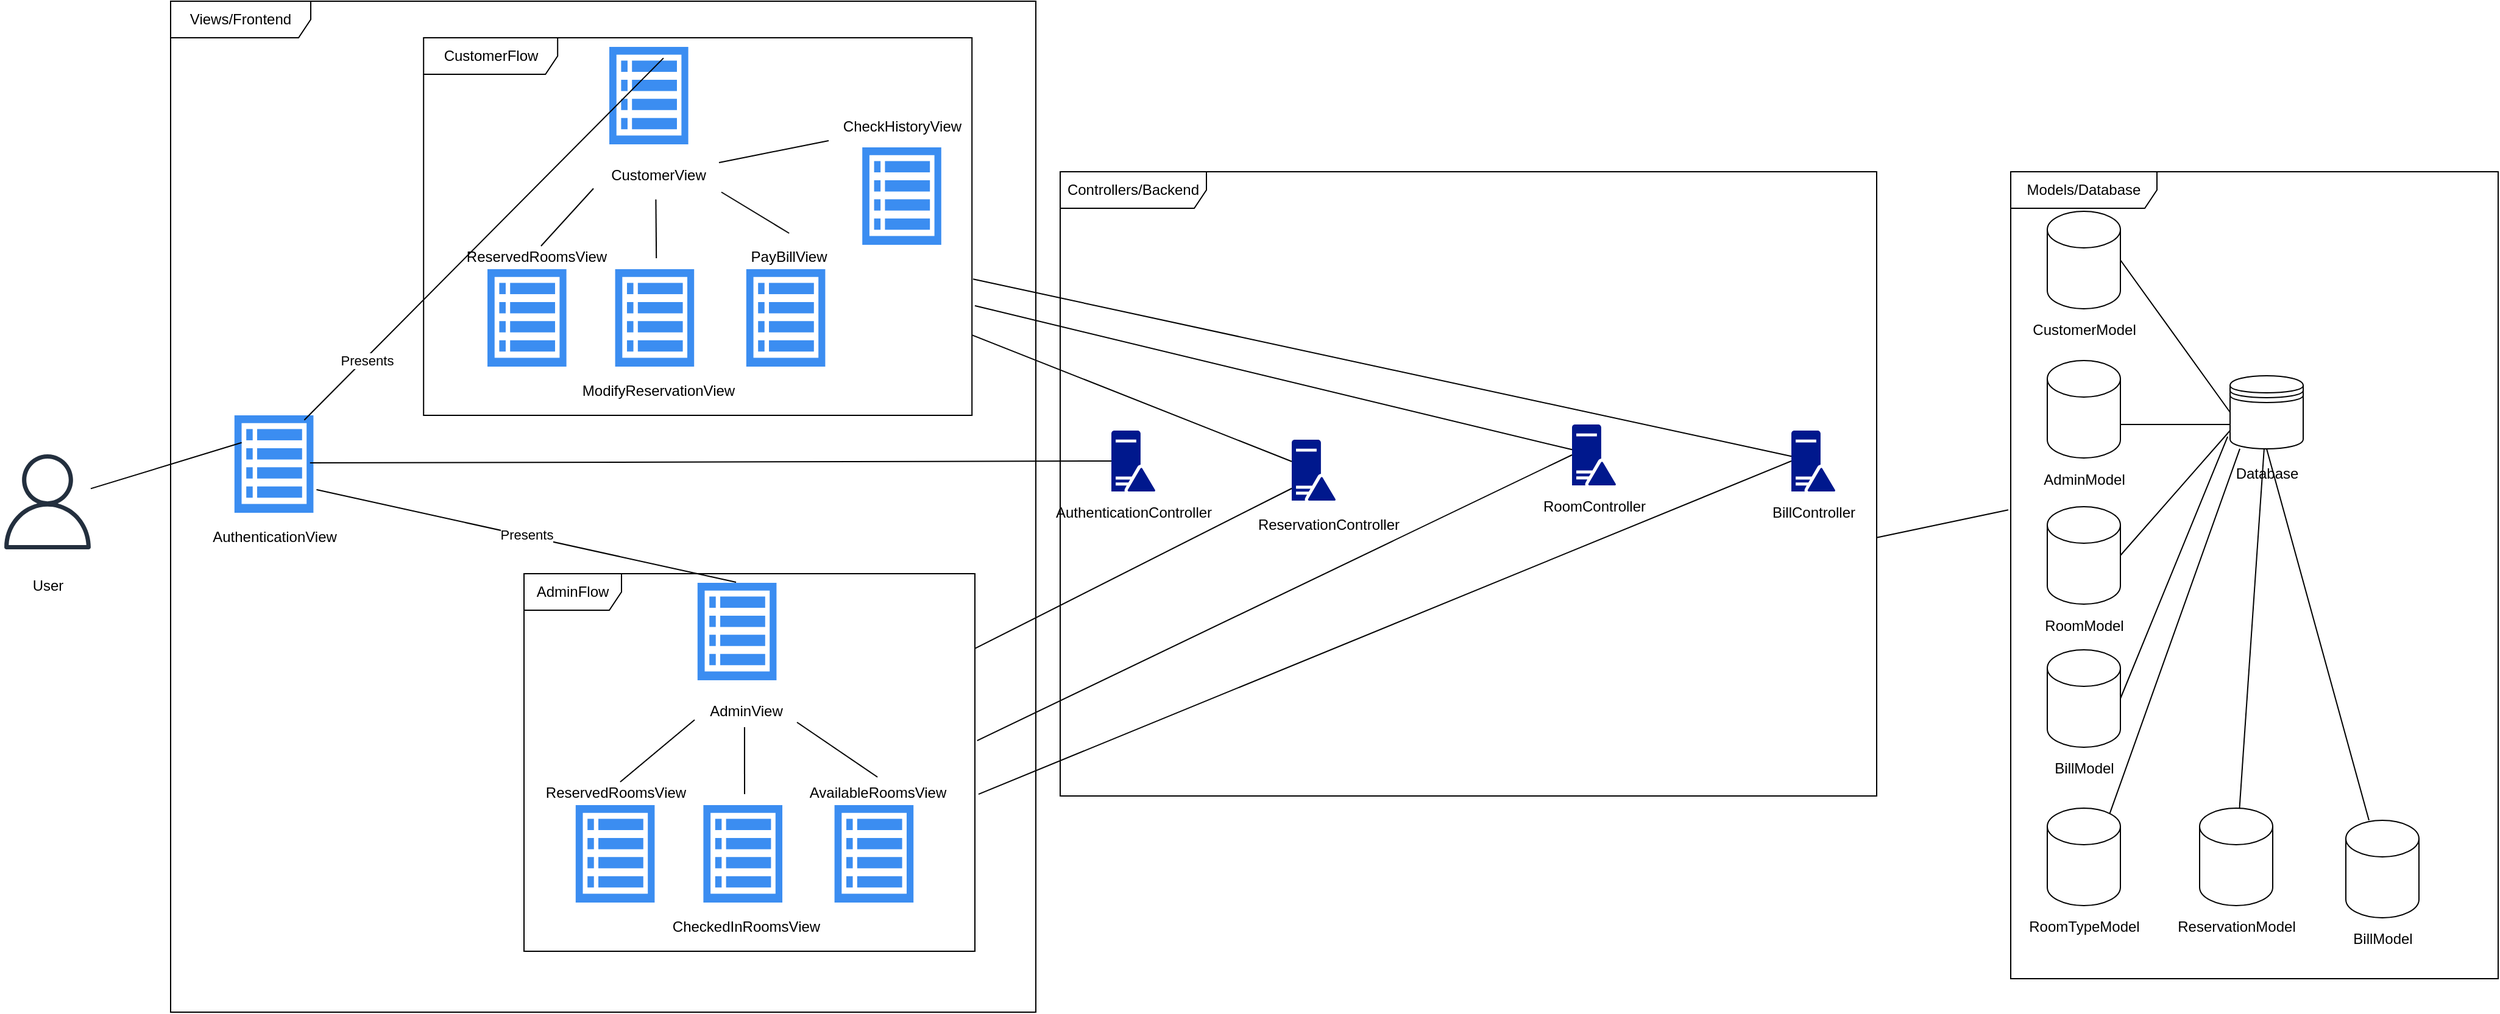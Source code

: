 <mxfile version="20.2.3" type="device"><diagram id="YqlYqBx09HKFPwsLYGVE" name="Page-1"><mxGraphModel dx="3749" dy="3063" grid="1" gridSize="10" guides="1" tooltips="1" connect="1" arrows="1" fold="1" page="1" pageScale="1" pageWidth="1100" pageHeight="850" math="0" shadow="0"><root><mxCell id="0"/><mxCell id="1" parent="0"/><mxCell id="b08MjV1K-iMLhHZiKnKe-13" value="Views/Frontend" style="shape=umlFrame;whiteSpace=wrap;html=1;width=115;height=30;" parent="1" vertex="1"><mxGeometry x="420" y="-170" width="710" height="830" as="geometry"/></mxCell><mxCell id="b08MjV1K-iMLhHZiKnKe-49" value="Models/Database" style="shape=umlFrame;whiteSpace=wrap;html=1;width=120;height=30;" parent="1" vertex="1"><mxGeometry x="1930" y="-30" width="400" height="662.5" as="geometry"/></mxCell><mxCell id="b08MjV1K-iMLhHZiKnKe-35" value="AdminFlow" style="shape=umlFrame;whiteSpace=wrap;html=1;width=80;height=30;" parent="1" vertex="1"><mxGeometry x="710" y="300" width="370" height="310" as="geometry"/></mxCell><mxCell id="b08MjV1K-iMLhHZiKnKe-22" value="Controllers/Backend" style="shape=umlFrame;whiteSpace=wrap;html=1;width=120;height=30;" parent="1" vertex="1"><mxGeometry x="1150" y="-30" width="670" height="512.5" as="geometry"/></mxCell><mxCell id="b08MjV1K-iMLhHZiKnKe-2" value="" style="html=1;aspect=fixed;strokeColor=none;shadow=0;align=center;verticalAlign=top;fillColor=#3B8DF1;shape=mxgraph.gcp2.view_list" parent="1" vertex="1"><mxGeometry x="852.4" y="307.5" width="64.8" height="80" as="geometry"/></mxCell><mxCell id="b08MjV1K-iMLhHZiKnKe-3" value="AdminView" style="text;html=1;align=center;verticalAlign=middle;resizable=0;points=[];autosize=1;" parent="1" vertex="1"><mxGeometry x="852.4" y="402.5" width="80" height="20" as="geometry"/></mxCell><mxCell id="b08MjV1K-iMLhHZiKnKe-4" value="" style="html=1;aspect=fixed;strokeColor=none;shadow=0;align=center;verticalAlign=top;fillColor=#3B8DF1;shape=mxgraph.gcp2.view_list" parent="1" vertex="1"><mxGeometry x="964.8" y="490" width="64.8" height="80" as="geometry"/></mxCell><mxCell id="b08MjV1K-iMLhHZiKnKe-5" value="AuthenticationView" style="text;html=1;align=center;verticalAlign=middle;resizable=0;points=[];autosize=1;" parent="1" vertex="1"><mxGeometry x="444.8" y="260" width="120" height="20" as="geometry"/></mxCell><mxCell id="b08MjV1K-iMLhHZiKnKe-6" value="" style="html=1;aspect=fixed;strokeColor=none;shadow=0;align=center;verticalAlign=top;fillColor=#3B8DF1;shape=mxgraph.gcp2.view_list" parent="1" vertex="1"><mxGeometry x="472.4" y="170" width="64.8" height="80" as="geometry"/></mxCell><mxCell id="b08MjV1K-iMLhHZiKnKe-7" value="ReservedRoomsView" style="text;html=1;align=center;verticalAlign=middle;resizable=0;points=[];autosize=1;" parent="1" vertex="1"><mxGeometry x="719.8" y="470" width="130" height="20" as="geometry"/></mxCell><mxCell id="b08MjV1K-iMLhHZiKnKe-8" value="" style="html=1;aspect=fixed;strokeColor=none;shadow=0;align=center;verticalAlign=top;fillColor=#3B8DF1;shape=mxgraph.gcp2.view_list" parent="1" vertex="1"><mxGeometry x="752.4" y="490" width="64.8" height="80" as="geometry"/></mxCell><mxCell id="b08MjV1K-iMLhHZiKnKe-9" value="CheckedInRoomsView" style="text;html=1;align=center;verticalAlign=middle;resizable=0;points=[];autosize=1;" parent="1" vertex="1"><mxGeometry x="822.4" y="580" width="140" height="20" as="geometry"/></mxCell><mxCell id="b08MjV1K-iMLhHZiKnKe-10" value="" style="html=1;aspect=fixed;strokeColor=none;shadow=0;align=center;verticalAlign=top;fillColor=#3B8DF1;shape=mxgraph.gcp2.view_list" parent="1" vertex="1"><mxGeometry x="857.2" y="490" width="64.8" height="80" as="geometry"/></mxCell><mxCell id="b08MjV1K-iMLhHZiKnKe-11" value="AvailableRoomsView" style="text;html=1;align=center;verticalAlign=middle;resizable=0;points=[];autosize=1;" parent="1" vertex="1"><mxGeometry x="934.8" y="470" width="130" height="20" as="geometry"/></mxCell><mxCell id="b08MjV1K-iMLhHZiKnKe-14" value="" style="aspect=fixed;pointerEvents=1;shadow=0;dashed=0;html=1;strokeColor=none;labelPosition=center;verticalLabelPosition=bottom;verticalAlign=top;align=center;fillColor=#00188D;shape=mxgraph.mscae.enterprise.domain_controller" parent="1" vertex="1"><mxGeometry x="1570" y="177.5" width="36" height="50" as="geometry"/></mxCell><mxCell id="b08MjV1K-iMLhHZiKnKe-18" value="" style="aspect=fixed;pointerEvents=1;shadow=0;dashed=0;html=1;strokeColor=none;labelPosition=center;verticalLabelPosition=bottom;verticalAlign=top;align=center;fillColor=#00188D;shape=mxgraph.mscae.enterprise.domain_controller" parent="1" vertex="1"><mxGeometry x="1192" y="182.5" width="36" height="50" as="geometry"/></mxCell><mxCell id="b08MjV1K-iMLhHZiKnKe-19" value="AuthenticationController" style="text;html=1;align=center;verticalAlign=middle;resizable=0;points=[];autosize=1;" parent="1" vertex="1"><mxGeometry x="1140" y="240" width="140" height="20" as="geometry"/></mxCell><mxCell id="b08MjV1K-iMLhHZiKnKe-20" value="" style="shape=cylinder3;whiteSpace=wrap;html=1;boundedLbl=1;backgroundOutline=1;size=15;" parent="1" vertex="1"><mxGeometry x="1960" y="2.5" width="60" height="80" as="geometry"/></mxCell><mxCell id="b08MjV1K-iMLhHZiKnKe-21" value="CustomerModel" style="text;html=1;align=center;verticalAlign=middle;resizable=0;points=[];autosize=1;" parent="1" vertex="1"><mxGeometry x="1940" y="90" width="100" height="20" as="geometry"/></mxCell><mxCell id="b08MjV1K-iMLhHZiKnKe-23" value="" style="outlineConnect=0;fontColor=#232F3E;gradientColor=none;fillColor=#232F3E;strokeColor=none;dashed=0;verticalLabelPosition=bottom;verticalAlign=top;align=center;html=1;fontSize=12;fontStyle=0;aspect=fixed;pointerEvents=1;shape=mxgraph.aws4.user;" parent="1" vertex="1"><mxGeometry x="280" y="202" width="78" height="78" as="geometry"/></mxCell><mxCell id="b08MjV1K-iMLhHZiKnKe-24" value="User" style="text;html=1;align=center;verticalAlign=middle;resizable=0;points=[];autosize=1;" parent="1" vertex="1"><mxGeometry x="299" y="300" width="40" height="20" as="geometry"/></mxCell><mxCell id="b08MjV1K-iMLhHZiKnKe-28" value="" style="endArrow=none;html=1;exitX=0.091;exitY=0.28;exitDx=0;exitDy=0;exitPerimeter=0;" parent="1" source="b08MjV1K-iMLhHZiKnKe-6" target="b08MjV1K-iMLhHZiKnKe-23" edge="1"><mxGeometry width="50" height="50" relative="1" as="geometry"><mxPoint x="570" y="410" as="sourcePoint"/><mxPoint x="620" y="360" as="targetPoint"/></mxGeometry></mxCell><mxCell id="b08MjV1K-iMLhHZiKnKe-29" value="" style="endArrow=none;html=1;entryX=1.039;entryY=0.763;entryDx=0;entryDy=0;entryPerimeter=0;exitX=0.488;exitY=-0.006;exitDx=0;exitDy=0;exitPerimeter=0;" parent="1" source="b08MjV1K-iMLhHZiKnKe-2" target="b08MjV1K-iMLhHZiKnKe-6" edge="1"><mxGeometry width="50" height="50" relative="1" as="geometry"><mxPoint x="1320" y="410" as="sourcePoint"/><mxPoint x="1370" y="360" as="targetPoint"/></mxGeometry></mxCell><mxCell id="b08MjV1K-iMLhHZiKnKe-31" value="Presents" style="edgeLabel;html=1;align=center;verticalAlign=middle;resizable=0;points=[];" parent="b08MjV1K-iMLhHZiKnKe-29" vertex="1" connectable="0"><mxGeometry x="0.004" y="-1" relative="1" as="geometry"><mxPoint as="offset"/></mxGeometry></mxCell><mxCell id="b08MjV1K-iMLhHZiKnKe-30" value="" style="endArrow=none;html=1;entryX=0.957;entryY=0.488;entryDx=0;entryDy=0;entryPerimeter=0;exitX=0;exitY=0.5;exitDx=0;exitDy=0;exitPerimeter=0;" parent="1" source="b08MjV1K-iMLhHZiKnKe-18" target="b08MjV1K-iMLhHZiKnKe-6" edge="1"><mxGeometry width="50" height="50" relative="1" as="geometry"><mxPoint x="1190" y="370" as="sourcePoint"/><mxPoint x="1012.009" y="254" as="targetPoint"/></mxGeometry></mxCell><mxCell id="b08MjV1K-iMLhHZiKnKe-32" value="" style="endArrow=none;html=1;entryX=-0.03;entryY=0.875;entryDx=0;entryDy=0;entryPerimeter=0;exitX=0.532;exitY=0.05;exitDx=0;exitDy=0;exitPerimeter=0;" parent="1" source="b08MjV1K-iMLhHZiKnKe-7" target="b08MjV1K-iMLhHZiKnKe-3" edge="1"><mxGeometry width="50" height="50" relative="1" as="geometry"><mxPoint x="1130" y="410" as="sourcePoint"/><mxPoint x="1180" y="360" as="targetPoint"/></mxGeometry></mxCell><mxCell id="b08MjV1K-iMLhHZiKnKe-33" value="" style="endArrow=none;html=1;entryX=0.482;entryY=1.175;entryDx=0;entryDy=0;entryPerimeter=0;" parent="1" target="b08MjV1K-iMLhHZiKnKe-3" edge="1"><mxGeometry width="50" height="50" relative="1" as="geometry"><mxPoint x="891" y="481" as="sourcePoint"/><mxPoint x="867.001" y="397.98" as="targetPoint"/></mxGeometry></mxCell><mxCell id="b08MjV1K-iMLhHZiKnKe-34" value="" style="endArrow=none;html=1;entryX=1.02;entryY=0.975;entryDx=0;entryDy=0;entryPerimeter=0;exitX=0.502;exitY=-0.15;exitDx=0;exitDy=0;exitPerimeter=0;" parent="1" source="b08MjV1K-iMLhHZiKnKe-11" target="b08MjV1K-iMLhHZiKnKe-3" edge="1"><mxGeometry width="50" height="50" relative="1" as="geometry"><mxPoint x="798.96" y="481" as="sourcePoint"/><mxPoint x="860" y="430" as="targetPoint"/></mxGeometry></mxCell><mxCell id="b08MjV1K-iMLhHZiKnKe-36" value="" style="endArrow=none;html=1;exitX=1.005;exitY=0.442;exitDx=0;exitDy=0;exitPerimeter=0;entryX=0;entryY=0.5;entryDx=0;entryDy=0;entryPerimeter=0;" parent="1" source="b08MjV1K-iMLhHZiKnKe-35" target="b08MjV1K-iMLhHZiKnKe-14" edge="1"><mxGeometry width="50" height="50" relative="1" as="geometry"><mxPoint x="1180" y="410" as="sourcePoint"/><mxPoint x="1230" y="360" as="targetPoint"/></mxGeometry></mxCell><mxCell id="b08MjV1K-iMLhHZiKnKe-38" value="" style="endArrow=none;html=1;exitX=1.008;exitY=0.584;exitDx=0;exitDy=0;exitPerimeter=0;entryX=0;entryY=0.5;entryDx=0;entryDy=0;entryPerimeter=0;" parent="1" source="b08MjV1K-iMLhHZiKnKe-35" target="jRZVUqU9PxNDAJ9K7clW-42" edge="1"><mxGeometry width="50" height="50" relative="1" as="geometry"><mxPoint x="1091.85" y="447.02" as="sourcePoint"/><mxPoint x="1414" y="264.5" as="targetPoint"/></mxGeometry></mxCell><mxCell id="b08MjV1K-iMLhHZiKnKe-41" value="" style="shape=cylinder3;whiteSpace=wrap;html=1;boundedLbl=1;backgroundOutline=1;size=15;" parent="1" vertex="1"><mxGeometry x="1960" y="125" width="60" height="80" as="geometry"/></mxCell><mxCell id="b08MjV1K-iMLhHZiKnKe-42" value="AdminModel" style="text;html=1;align=center;verticalAlign=middle;resizable=0;points=[];autosize=1;" parent="1" vertex="1"><mxGeometry x="1950" y="212.5" width="80" height="20" as="geometry"/></mxCell><mxCell id="b08MjV1K-iMLhHZiKnKe-43" value="" style="shape=cylinder3;whiteSpace=wrap;html=1;boundedLbl=1;backgroundOutline=1;size=15;" parent="1" vertex="1"><mxGeometry x="1960" y="245" width="60" height="80" as="geometry"/></mxCell><mxCell id="b08MjV1K-iMLhHZiKnKe-44" value="RoomModel" style="text;html=1;align=center;verticalAlign=middle;resizable=0;points=[];autosize=1;" parent="1" vertex="1"><mxGeometry x="1950" y="332.5" width="80" height="20" as="geometry"/></mxCell><mxCell id="b08MjV1K-iMLhHZiKnKe-45" value="" style="shape=cylinder3;whiteSpace=wrap;html=1;boundedLbl=1;backgroundOutline=1;size=15;" parent="1" vertex="1"><mxGeometry x="1960" y="362.5" width="60" height="80" as="geometry"/></mxCell><mxCell id="b08MjV1K-iMLhHZiKnKe-46" value="BillModel" style="text;html=1;align=center;verticalAlign=middle;resizable=0;points=[];autosize=1;" parent="1" vertex="1"><mxGeometry x="1960" y="450" width="60" height="20" as="geometry"/></mxCell><mxCell id="b08MjV1K-iMLhHZiKnKe-47" value="" style="shape=datastore;whiteSpace=wrap;html=1;" parent="1" vertex="1"><mxGeometry x="2110" y="137.5" width="60" height="60" as="geometry"/></mxCell><mxCell id="b08MjV1K-iMLhHZiKnKe-48" value="Database" style="text;html=1;align=center;verticalAlign=middle;resizable=0;points=[];autosize=1;" parent="1" vertex="1"><mxGeometry x="2105" y="207.5" width="70" height="20" as="geometry"/></mxCell><mxCell id="b08MjV1K-iMLhHZiKnKe-50" value="" style="endArrow=none;html=1;exitX=1;exitY=0.586;exitDx=0;exitDy=0;exitPerimeter=0;entryX=-0.005;entryY=0.419;entryDx=0;entryDy=0;entryPerimeter=0;" parent="1" source="b08MjV1K-iMLhHZiKnKe-22" target="b08MjV1K-iMLhHZiKnKe-49" edge="1"><mxGeometry width="50" height="50" relative="1" as="geometry"><mxPoint x="1590" y="252.5" as="sourcePoint"/><mxPoint x="1640" y="202.5" as="targetPoint"/></mxGeometry></mxCell><mxCell id="b08MjV1K-iMLhHZiKnKe-51" value="" style="endArrow=none;html=1;exitX=0;exitY=0.5;exitDx=0;exitDy=0;entryX=1;entryY=0.5;entryDx=0;entryDy=0;entryPerimeter=0;" parent="1" source="b08MjV1K-iMLhHZiKnKe-47" target="b08MjV1K-iMLhHZiKnKe-20" edge="1"><mxGeometry width="50" height="50" relative="1" as="geometry"><mxPoint x="1850" y="252.5" as="sourcePoint"/><mxPoint x="1900" y="202.5" as="targetPoint"/></mxGeometry></mxCell><mxCell id="b08MjV1K-iMLhHZiKnKe-52" value="" style="endArrow=none;html=1;entryX=1;entryY=0;entryDx=0;entryDy=52.5;entryPerimeter=0;" parent="1" target="b08MjV1K-iMLhHZiKnKe-41" edge="1"><mxGeometry width="50" height="50" relative="1" as="geometry"><mxPoint x="2110" y="177.5" as="sourcePoint"/><mxPoint x="2030" y="52.5" as="targetPoint"/></mxGeometry></mxCell><mxCell id="b08MjV1K-iMLhHZiKnKe-53" value="" style="endArrow=none;html=1;entryX=1;entryY=0.5;entryDx=0;entryDy=0;entryPerimeter=0;" parent="1" target="b08MjV1K-iMLhHZiKnKe-43" edge="1"><mxGeometry width="50" height="50" relative="1" as="geometry"><mxPoint x="2110" y="182.5" as="sourcePoint"/><mxPoint x="2030" y="187.5" as="targetPoint"/></mxGeometry></mxCell><mxCell id="b08MjV1K-iMLhHZiKnKe-54" value="" style="endArrow=none;html=1;entryX=1;entryY=0.5;entryDx=0;entryDy=0;entryPerimeter=0;exitX=-0.033;exitY=0.833;exitDx=0;exitDy=0;exitPerimeter=0;" parent="1" source="b08MjV1K-iMLhHZiKnKe-47" target="b08MjV1K-iMLhHZiKnKe-45" edge="1"><mxGeometry width="50" height="50" relative="1" as="geometry"><mxPoint x="2120" y="192.5" as="sourcePoint"/><mxPoint x="2030" y="295" as="targetPoint"/></mxGeometry></mxCell><mxCell id="jRZVUqU9PxNDAJ9K7clW-1" value="CustomerFlow" style="shape=umlFrame;whiteSpace=wrap;html=1;width=110;height=30;" parent="1" vertex="1"><mxGeometry x="627.6" y="-140" width="450" height="310" as="geometry"/></mxCell><mxCell id="jRZVUqU9PxNDAJ9K7clW-2" value="" style="html=1;aspect=fixed;strokeColor=none;shadow=0;align=center;verticalAlign=top;fillColor=#3B8DF1;shape=mxgraph.gcp2.view_list" parent="1" vertex="1"><mxGeometry x="780" y="-132.5" width="64.8" height="80" as="geometry"/></mxCell><mxCell id="jRZVUqU9PxNDAJ9K7clW-3" value="CustomerView" style="text;html=1;align=center;verticalAlign=middle;resizable=0;points=[];autosize=1;" parent="1" vertex="1"><mxGeometry x="770" y="-42.5" width="100" height="30" as="geometry"/></mxCell><mxCell id="jRZVUqU9PxNDAJ9K7clW-4" value="" style="html=1;aspect=fixed;strokeColor=none;shadow=0;align=center;verticalAlign=top;fillColor=#3B8DF1;shape=mxgraph.gcp2.view_list" parent="1" vertex="1"><mxGeometry x="892.4" y="50" width="64.8" height="80" as="geometry"/></mxCell><mxCell id="jRZVUqU9PxNDAJ9K7clW-5" value="ReservedRoomsView" style="text;html=1;align=center;verticalAlign=middle;resizable=0;points=[];autosize=1;" parent="1" vertex="1"><mxGeometry x="654.8" y="30" width="130" height="20" as="geometry"/></mxCell><mxCell id="jRZVUqU9PxNDAJ9K7clW-6" value="" style="html=1;aspect=fixed;strokeColor=none;shadow=0;align=center;verticalAlign=top;fillColor=#3B8DF1;shape=mxgraph.gcp2.view_list" parent="1" vertex="1"><mxGeometry x="680" y="50" width="64.8" height="80" as="geometry"/></mxCell><mxCell id="jRZVUqU9PxNDAJ9K7clW-7" value="ModifyReservationView" style="text;html=1;align=center;verticalAlign=middle;resizable=0;points=[];autosize=1;" parent="1" vertex="1"><mxGeometry x="745" y="135" width="150" height="30" as="geometry"/></mxCell><mxCell id="jRZVUqU9PxNDAJ9K7clW-8" value="" style="html=1;aspect=fixed;strokeColor=none;shadow=0;align=center;verticalAlign=top;fillColor=#3B8DF1;shape=mxgraph.gcp2.view_list" parent="1" vertex="1"><mxGeometry x="784.8" y="50" width="64.8" height="80" as="geometry"/></mxCell><mxCell id="jRZVUqU9PxNDAJ9K7clW-9" value="PayBillView" style="text;html=1;align=center;verticalAlign=middle;resizable=0;points=[];autosize=1;" parent="1" vertex="1"><mxGeometry x="882.4" y="25" width="90" height="30" as="geometry"/></mxCell><mxCell id="jRZVUqU9PxNDAJ9K7clW-10" value="" style="endArrow=none;html=1;entryX=-0.03;entryY=0.875;entryDx=0;entryDy=0;entryPerimeter=0;exitX=0.532;exitY=0.05;exitDx=0;exitDy=0;exitPerimeter=0;" parent="1" source="jRZVUqU9PxNDAJ9K7clW-5" target="jRZVUqU9PxNDAJ9K7clW-3" edge="1"><mxGeometry width="50" height="50" relative="1" as="geometry"><mxPoint x="1057.6" y="-30" as="sourcePoint"/><mxPoint x="1107.6" y="-80" as="targetPoint"/></mxGeometry></mxCell><mxCell id="jRZVUqU9PxNDAJ9K7clW-11" value="" style="endArrow=none;html=1;entryX=0.482;entryY=1.175;entryDx=0;entryDy=0;entryPerimeter=0;" parent="1" target="jRZVUqU9PxNDAJ9K7clW-3" edge="1"><mxGeometry width="50" height="50" relative="1" as="geometry"><mxPoint x="818.6" y="41" as="sourcePoint"/><mxPoint x="794.601" y="-42.02" as="targetPoint"/></mxGeometry></mxCell><mxCell id="jRZVUqU9PxNDAJ9K7clW-12" value="" style="endArrow=none;html=1;entryX=1.02;entryY=0.975;entryDx=0;entryDy=0;entryPerimeter=0;exitX=0.502;exitY=-0.15;exitDx=0;exitDy=0;exitPerimeter=0;" parent="1" source="jRZVUqU9PxNDAJ9K7clW-9" target="jRZVUqU9PxNDAJ9K7clW-3" edge="1"><mxGeometry width="50" height="50" relative="1" as="geometry"><mxPoint x="726.56" y="41" as="sourcePoint"/><mxPoint x="787.6" y="-10" as="targetPoint"/></mxGeometry></mxCell><mxCell id="jRZVUqU9PxNDAJ9K7clW-13" value="" style="html=1;aspect=fixed;strokeColor=none;shadow=0;align=center;verticalAlign=top;fillColor=#3B8DF1;shape=mxgraph.gcp2.view_list" parent="1" vertex="1"><mxGeometry x="987.6" y="-50" width="64.8" height="80" as="geometry"/></mxCell><mxCell id="jRZVUqU9PxNDAJ9K7clW-14" value="CheckHistoryView" style="text;html=1;align=center;verticalAlign=middle;resizable=0;points=[];autosize=1;" parent="1" vertex="1"><mxGeometry x="960" y="-82.5" width="120" height="30" as="geometry"/></mxCell><mxCell id="jRZVUqU9PxNDAJ9K7clW-16" value="" style="endArrow=none;html=1;" parent="1" source="jRZVUqU9PxNDAJ9K7clW-14" target="jRZVUqU9PxNDAJ9K7clW-3" edge="1"><mxGeometry width="50" height="50" relative="1" as="geometry"><mxPoint x="937.58" y="30.5" as="sourcePoint"/><mxPoint x="882.0" y="-3.25" as="targetPoint"/></mxGeometry></mxCell><mxCell id="jRZVUqU9PxNDAJ9K7clW-22" value="" style="shape=cylinder3;whiteSpace=wrap;html=1;boundedLbl=1;backgroundOutline=1;size=15;" parent="1" vertex="1"><mxGeometry x="1960" y="492.5" width="60" height="80" as="geometry"/></mxCell><mxCell id="jRZVUqU9PxNDAJ9K7clW-23" value="RoomTypeModel" style="text;html=1;align=center;verticalAlign=middle;resizable=0;points=[];autosize=1;" parent="1" vertex="1"><mxGeometry x="1935" y="575" width="110" height="30" as="geometry"/></mxCell><mxCell id="jRZVUqU9PxNDAJ9K7clW-24" value="" style="endArrow=none;html=1;entryX=0.855;entryY=0;entryDx=0;entryDy=4.35;entryPerimeter=0;exitX=-0.033;exitY=0.833;exitDx=0;exitDy=0;exitPerimeter=0;" parent="1" target="jRZVUqU9PxNDAJ9K7clW-22" edge="1"><mxGeometry width="50" height="50" relative="1" as="geometry"><mxPoint x="2118.02" y="197.48" as="sourcePoint"/><mxPoint x="2030" y="412.5" as="targetPoint"/></mxGeometry></mxCell><mxCell id="jRZVUqU9PxNDAJ9K7clW-25" value="" style="shape=cylinder3;whiteSpace=wrap;html=1;boundedLbl=1;backgroundOutline=1;size=15;" parent="1" vertex="1"><mxGeometry x="2085" y="492.5" width="60" height="80" as="geometry"/></mxCell><mxCell id="jRZVUqU9PxNDAJ9K7clW-26" value="ReservationModel" style="text;html=1;align=center;verticalAlign=middle;resizable=0;points=[];autosize=1;" parent="1" vertex="1"><mxGeometry x="2055" y="575" width="120" height="30" as="geometry"/></mxCell><mxCell id="jRZVUqU9PxNDAJ9K7clW-28" value="" style="endArrow=none;html=1;" parent="1" source="b08MjV1K-iMLhHZiKnKe-47" target="jRZVUqU9PxNDAJ9K7clW-25" edge="1"><mxGeometry width="50" height="50" relative="1" as="geometry"><mxPoint x="2128.02" y="207.48" as="sourcePoint"/><mxPoint x="2021.3" y="506.85" as="targetPoint"/></mxGeometry></mxCell><mxCell id="jRZVUqU9PxNDAJ9K7clW-29" value="" style="shape=cylinder3;whiteSpace=wrap;html=1;boundedLbl=1;backgroundOutline=1;size=15;" parent="1" vertex="1"><mxGeometry x="2205" y="502.5" width="60" height="80" as="geometry"/></mxCell><mxCell id="jRZVUqU9PxNDAJ9K7clW-30" value="BillModel" style="text;html=1;align=center;verticalAlign=middle;resizable=0;points=[];autosize=1;" parent="1" vertex="1"><mxGeometry x="2200" y="585" width="70" height="30" as="geometry"/></mxCell><mxCell id="jRZVUqU9PxNDAJ9K7clW-31" value="" style="endArrow=none;html=1;exitX=0.5;exitY=1;exitDx=0;exitDy=0;" parent="1" source="b08MjV1K-iMLhHZiKnKe-47" target="jRZVUqU9PxNDAJ9K7clW-29" edge="1"><mxGeometry width="50" height="50" relative="1" as="geometry"><mxPoint x="2138.02" y="217.48" as="sourcePoint"/><mxPoint x="2126.602" y="502.5" as="targetPoint"/></mxGeometry></mxCell><mxCell id="jRZVUqU9PxNDAJ9K7clW-32" value="" style="aspect=fixed;pointerEvents=1;shadow=0;dashed=0;html=1;strokeColor=none;labelPosition=center;verticalLabelPosition=bottom;verticalAlign=top;align=center;fillColor=#00188D;shape=mxgraph.mscae.enterprise.domain_controller" parent="1" vertex="1"><mxGeometry x="1340" y="190" width="36" height="50" as="geometry"/></mxCell><mxCell id="jRZVUqU9PxNDAJ9K7clW-33" value="ReservationController" style="text;html=1;align=center;verticalAlign=middle;resizable=0;points=[];autosize=1;" parent="1" vertex="1"><mxGeometry x="1300" y="245" width="140" height="30" as="geometry"/></mxCell><mxCell id="jRZVUqU9PxNDAJ9K7clW-35" value="" style="endArrow=none;html=1;" parent="1" source="b08MjV1K-iMLhHZiKnKe-35" edge="1"><mxGeometry width="50" height="50" relative="1" as="geometry"><mxPoint x="1092.96" y="491.04" as="sourcePoint"/><mxPoint x="1340" y="230" as="targetPoint"/></mxGeometry></mxCell><mxCell id="jRZVUqU9PxNDAJ9K7clW-36" value="" style="endArrow=none;html=1;entryX=0.884;entryY=0.048;entryDx=0;entryDy=0;entryPerimeter=0;exitX=0.686;exitY=0.115;exitDx=0;exitDy=0;exitPerimeter=0;" parent="1" source="jRZVUqU9PxNDAJ9K7clW-2" target="b08MjV1K-iMLhHZiKnKe-6" edge="1"><mxGeometry width="50" height="50" relative="1" as="geometry"><mxPoint x="894.022" y="317.02" as="sourcePoint"/><mxPoint x="1010" y="235.04" as="targetPoint"/></mxGeometry></mxCell><mxCell id="jRZVUqU9PxNDAJ9K7clW-37" value="Presents" style="edgeLabel;html=1;align=center;verticalAlign=middle;resizable=0;points=[];" parent="jRZVUqU9PxNDAJ9K7clW-36" vertex="1" connectable="0"><mxGeometry x="0.004" y="-1" relative="1" as="geometry"><mxPoint x="-95" y="100" as="offset"/></mxGeometry></mxCell><mxCell id="jRZVUqU9PxNDAJ9K7clW-41" value="BillController" style="text;html=1;align=center;verticalAlign=middle;resizable=0;points=[];autosize=1;" parent="1" vertex="1"><mxGeometry x="1728" y="240" width="80" height="20" as="geometry"/></mxCell><mxCell id="jRZVUqU9PxNDAJ9K7clW-42" value="" style="aspect=fixed;pointerEvents=1;shadow=0;dashed=0;html=1;strokeColor=none;labelPosition=center;verticalLabelPosition=bottom;verticalAlign=top;align=center;fillColor=#00188D;shape=mxgraph.mscae.enterprise.domain_controller" parent="1" vertex="1"><mxGeometry x="1750" y="182.5" width="36" height="50" as="geometry"/></mxCell><mxCell id="jRZVUqU9PxNDAJ9K7clW-43" value="RoomController" style="text;html=1;align=center;verticalAlign=middle;resizable=0;points=[];autosize=1;" parent="1" vertex="1"><mxGeometry x="1538" y="235" width="100" height="20" as="geometry"/></mxCell><mxCell id="jRZVUqU9PxNDAJ9K7clW-44" value="" style="endArrow=none;html=1;" parent="1" source="jRZVUqU9PxNDAJ9K7clW-32" target="jRZVUqU9PxNDAJ9K7clW-1" edge="1"><mxGeometry width="50" height="50" relative="1" as="geometry"><mxPoint x="1190" y="202.5" as="sourcePoint"/><mxPoint x="544.414" y="219.04" as="targetPoint"/></mxGeometry></mxCell><mxCell id="jRZVUqU9PxNDAJ9K7clW-45" value="" style="endArrow=none;html=1;" parent="1" source="b08MjV1K-iMLhHZiKnKe-14" edge="1"><mxGeometry width="50" height="50" relative="1" as="geometry"><mxPoint x="1350.0" y="217.877" as="sourcePoint"/><mxPoint x="1080" y="80" as="targetPoint"/></mxGeometry></mxCell><mxCell id="jRZVUqU9PxNDAJ9K7clW-47" value="" style="endArrow=none;html=1;entryX=1.002;entryY=0.639;entryDx=0;entryDy=0;entryPerimeter=0;" parent="1" source="jRZVUqU9PxNDAJ9K7clW-42" target="jRZVUqU9PxNDAJ9K7clW-1" edge="1"><mxGeometry width="50" height="50" relative="1" as="geometry"><mxPoint x="1580.0" y="207.999" as="sourcePoint"/><mxPoint x="1091.2" y="85.76" as="targetPoint"/></mxGeometry></mxCell></root></mxGraphModel></diagram></mxfile>